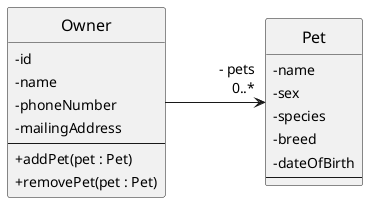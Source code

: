 @startuml

' ======= Style / Layout Tweaks =======

skinparam {
  ' use conventional UML notation
  Style StrictUML

  ' use + and - characters instead of icons for showing visibility
  ClassAttributeIconSize 0

  ' less pointer corners
  RoundCorner 5

  ' make everything slightly less cramped
  Padding 2

  ' increase vertical spacing to make room for labels
  RankSep 100

  ' increase horizontal spacing to make room for labels
  NodeSep 100

  Defaultfontsize 14
  Classfontsize 16
}

' ======= Classes =======

class "Owner" as owner {
  ' fields
  - id
  - name
  - phoneNumber
  - mailingAddress
--
  ' methods
  + addPet(pet : Pet)
  + removePet(pet : Pet)
}

class "Pet" as pet {
  ' fields
  - name
  - sex
  - species
  - breed
  - dateOfBirth
--
  'methods
}

' ======= Relationships =======

' Note: the \r is a right-aligned line break (\l is left-aligned, and \n is centred)
owner -> "- pets\r0..*" pet

@enduml